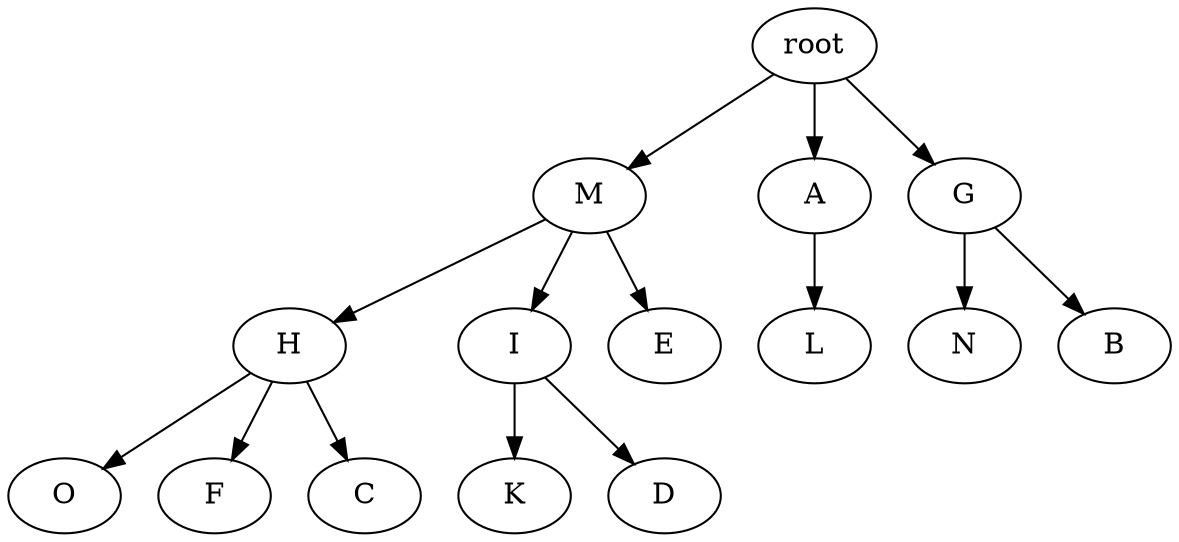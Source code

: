 digraph G {
	0 [label=root]
	1 [label=M]
	0 -> 1
	2 [label=A]
	0 -> 2
	3 [label=G]
	0 -> 3
	4 [label=H]
	1 -> 4
	5 [label=I]
	1 -> 5
	6 [label=E]
	1 -> 6
	7 [label=L]
	2 -> 7
	8 [label=N]
	3 -> 8
	9 [label=B]
	3 -> 9
	10 [label=O]
	4 -> 10
	11 [label=F]
	4 -> 11
	12 [label=C]
	4 -> 12
	13 [label=K]
	5 -> 13
	14 [label=D]
	5 -> 14
}
